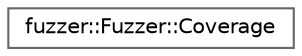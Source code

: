 digraph "Graphical Class Hierarchy"
{
 // LATEX_PDF_SIZE
  bgcolor="transparent";
  edge [fontname=Helvetica,fontsize=10,labelfontname=Helvetica,labelfontsize=10];
  node [fontname=Helvetica,fontsize=10,shape=box,height=0.2,width=0.4];
  rankdir="LR";
  Node0 [id="Node000000",label="fuzzer::Fuzzer::Coverage",height=0.2,width=0.4,color="grey40", fillcolor="white", style="filled",URL="$structfuzzer_1_1Fuzzer_1_1Coverage.html",tooltip=" "];
}
